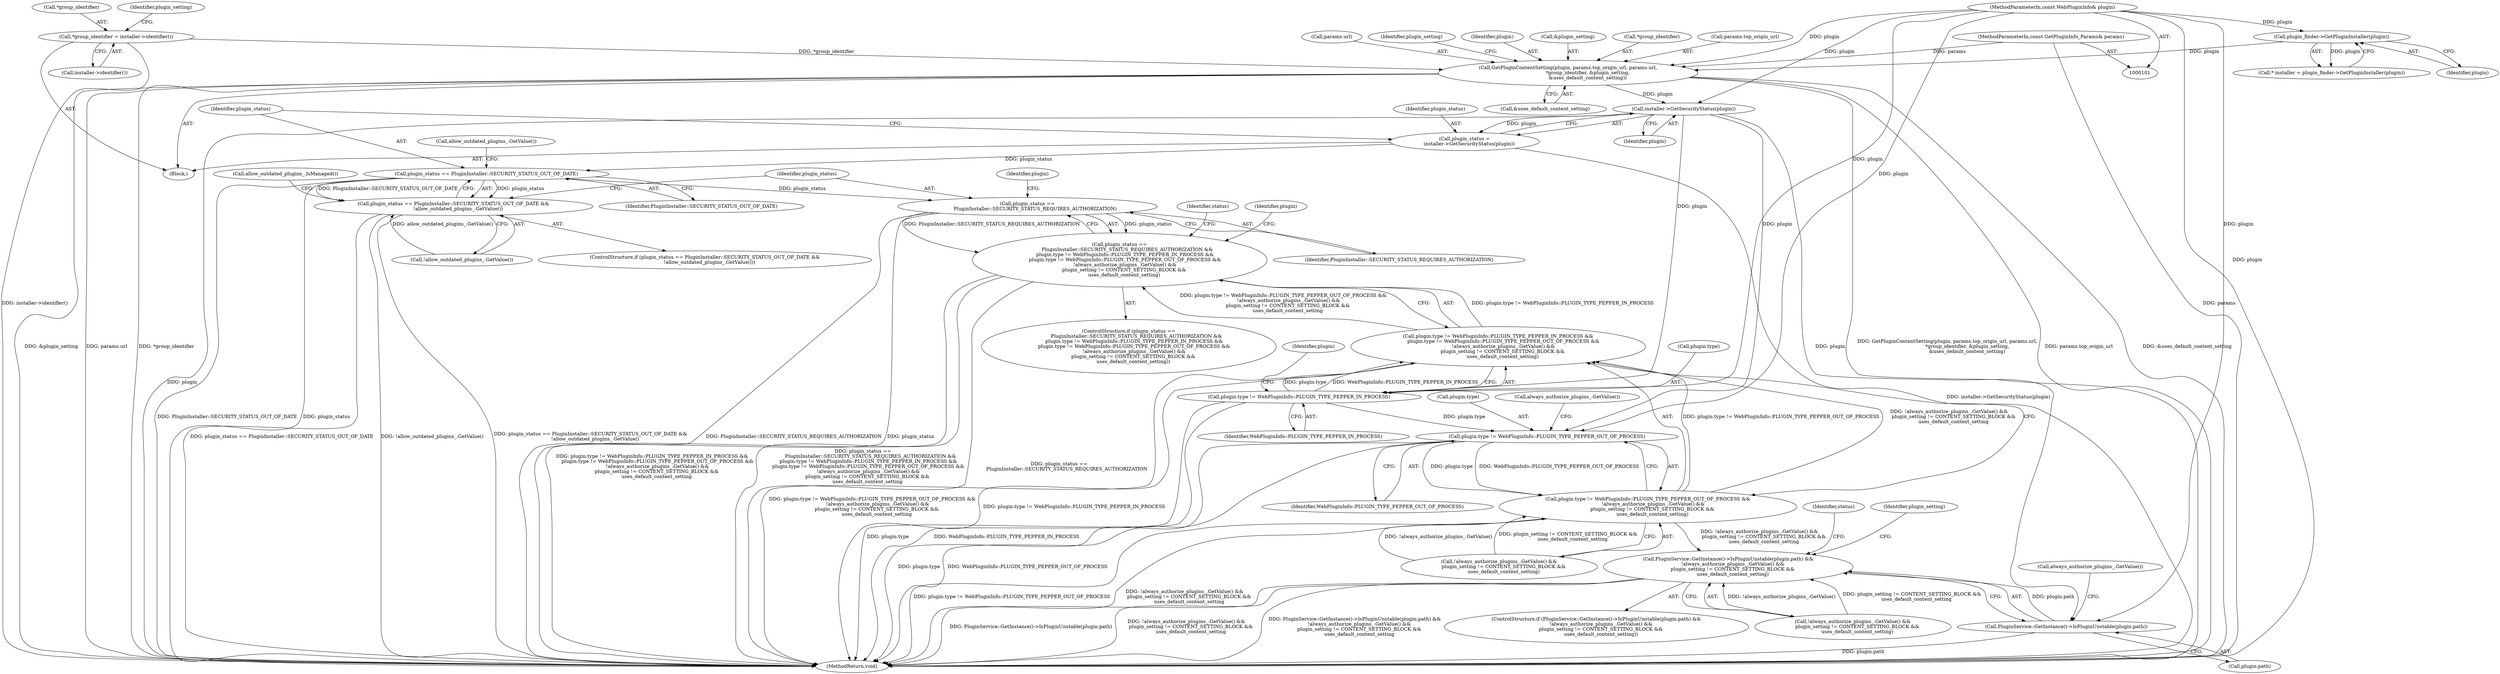 digraph "0_Chrome_ef97ce340c462d5212336f09bf8075d1cb10faa4@pointer" {
"1000130" [label="(Call,GetPluginContentSetting(plugin, params.top_origin_url, params.url,\n                          *group_identifier, &plugin_setting,\n                          &uses_default_content_setting))"];
"1000112" [label="(Call,plugin_finder->GetPluginInstaller(plugin))"];
"1000103" [label="(MethodParameterIn,const WebPluginInfo& plugin)"];
"1000102" [label="(MethodParameterIn,const GetPluginInfo_Params& params)"];
"1000118" [label="(Call,*group_identifier = installer->identifier())"];
"1000151" [label="(Call,installer->GetSecurityStatus(plugin))"];
"1000149" [label="(Call,plugin_status =\n      installer->GetSecurityStatus(plugin))"];
"1000155" [label="(Call,plugin_status == PluginInstaller::SECURITY_STATUS_OUT_OF_DATE)"];
"1000154" [label="(Call,plugin_status == PluginInstaller::SECURITY_STATUS_OUT_OF_DATE &&\n      !allow_outdated_plugins_.GetValue())"];
"1000179" [label="(Call,plugin_status ==\n          PluginInstaller::SECURITY_STATUS_REQUIRES_AUTHORIZATION)"];
"1000178" [label="(Call,plugin_status ==\n          PluginInstaller::SECURITY_STATUS_REQUIRES_AUTHORIZATION &&\n       plugin.type != WebPluginInfo::PLUGIN_TYPE_PEPPER_IN_PROCESS &&\n       plugin.type != WebPluginInfo::PLUGIN_TYPE_PEPPER_OUT_OF_PROCESS &&\n       !always_authorize_plugins_.GetValue() &&\n      plugin_setting != CONTENT_SETTING_BLOCK &&\n      uses_default_content_setting)"];
"1000183" [label="(Call,plugin.type != WebPluginInfo::PLUGIN_TYPE_PEPPER_IN_PROCESS)"];
"1000182" [label="(Call,plugin.type != WebPluginInfo::PLUGIN_TYPE_PEPPER_IN_PROCESS &&\n       plugin.type != WebPluginInfo::PLUGIN_TYPE_PEPPER_OUT_OF_PROCESS &&\n       !always_authorize_plugins_.GetValue() &&\n      plugin_setting != CONTENT_SETTING_BLOCK &&\n      uses_default_content_setting)"];
"1000189" [label="(Call,plugin.type != WebPluginInfo::PLUGIN_TYPE_PEPPER_OUT_OF_PROCESS)"];
"1000188" [label="(Call,plugin.type != WebPluginInfo::PLUGIN_TYPE_PEPPER_OUT_OF_PROCESS &&\n       !always_authorize_plugins_.GetValue() &&\n      plugin_setting != CONTENT_SETTING_BLOCK &&\n      uses_default_content_setting)"];
"1000210" [label="(Call,PluginService::GetInstance()->IsPluginUnstable(plugin.path) &&\n      !always_authorize_plugins_.GetValue() &&\n      plugin_setting != CONTENT_SETTING_BLOCK &&\n      uses_default_content_setting)"];
"1000211" [label="(Call,PluginService::GetInstance()->IsPluginUnstable(plugin.path))"];
"1000187" [label="(Identifier,WebPluginInfo::PLUGIN_TYPE_PEPPER_IN_PROCESS)"];
"1000249" [label="(MethodReturn,void)"];
"1000130" [label="(Call,GetPluginContentSetting(plugin, params.top_origin_url, params.url,\n                          *group_identifier, &plugin_setting,\n                          &uses_default_content_setting))"];
"1000113" [label="(Identifier,plugin)"];
"1000146" [label="(Identifier,plugin_setting)"];
"1000131" [label="(Identifier,plugin)"];
"1000142" [label="(Call,&uses_default_content_setting)"];
"1000140" [label="(Call,&plugin_setting)"];
"1000185" [label="(Identifier,plugin)"];
"1000209" [label="(ControlStructure,if (PluginService::GetInstance()->IsPluginUnstable(plugin.path) &&\n      !always_authorize_plugins_.GetValue() &&\n      plugin_setting != CONTENT_SETTING_BLOCK &&\n      uses_default_content_setting))"];
"1000232" [label="(Identifier,plugin_setting)"];
"1000193" [label="(Identifier,WebPluginInfo::PLUGIN_TYPE_PEPPER_OUT_OF_PROCESS)"];
"1000183" [label="(Call,plugin.type != WebPluginInfo::PLUGIN_TYPE_PEPPER_IN_PROCESS)"];
"1000119" [label="(Call,*group_identifier)"];
"1000212" [label="(Call,plugin.path)"];
"1000189" [label="(Call,plugin.type != WebPluginInfo::PLUGIN_TYPE_PEPPER_OUT_OF_PROCESS)"];
"1000150" [label="(Identifier,plugin_status)"];
"1000155" [label="(Call,plugin_status == PluginInstaller::SECURITY_STATUS_OUT_OF_DATE)"];
"1000162" [label="(Call,allow_outdated_plugins_.IsManaged())"];
"1000124" [label="(Identifier,plugin_setting)"];
"1000226" [label="(Identifier,status)"];
"1000177" [label="(ControlStructure,if (plugin_status ==\n          PluginInstaller::SECURITY_STATUS_REQUIRES_AUTHORIZATION &&\n       plugin.type != WebPluginInfo::PLUGIN_TYPE_PEPPER_IN_PROCESS &&\n       plugin.type != WebPluginInfo::PLUGIN_TYPE_PEPPER_OUT_OF_PROCESS &&\n       !always_authorize_plugins_.GetValue() &&\n      plugin_setting != CONTENT_SETTING_BLOCK &&\n      uses_default_content_setting))"];
"1000152" [label="(Identifier,plugin)"];
"1000181" [label="(Identifier,PluginInstaller::SECURITY_STATUS_REQUIRES_AUTHORIZATION)"];
"1000180" [label="(Identifier,plugin_status)"];
"1000190" [label="(Call,plugin.type)"];
"1000194" [label="(Call,!always_authorize_plugins_.GetValue() &&\n      plugin_setting != CONTENT_SETTING_BLOCK &&\n      uses_default_content_setting)"];
"1000159" [label="(Call,allow_outdated_plugins_.GetValue())"];
"1000184" [label="(Call,plugin.type)"];
"1000138" [label="(Call,*group_identifier)"];
"1000132" [label="(Call,params.top_origin_url)"];
"1000108" [label="(Block,)"];
"1000135" [label="(Call,params.url)"];
"1000178" [label="(Call,plugin_status ==\n          PluginInstaller::SECURITY_STATUS_REQUIRES_AUTHORIZATION &&\n       plugin.type != WebPluginInfo::PLUGIN_TYPE_PEPPER_IN_PROCESS &&\n       plugin.type != WebPluginInfo::PLUGIN_TYPE_PEPPER_OUT_OF_PROCESS &&\n       !always_authorize_plugins_.GetValue() &&\n      plugin_setting != CONTENT_SETTING_BLOCK &&\n      uses_default_content_setting)"];
"1000196" [label="(Call,always_authorize_plugins_.GetValue())"];
"1000157" [label="(Identifier,PluginInstaller::SECURITY_STATUS_OUT_OF_DATE)"];
"1000188" [label="(Call,plugin.type != WebPluginInfo::PLUGIN_TYPE_PEPPER_OUT_OF_PROCESS &&\n       !always_authorize_plugins_.GetValue() &&\n      plugin_setting != CONTENT_SETTING_BLOCK &&\n      uses_default_content_setting)"];
"1000158" [label="(Call,!allow_outdated_plugins_.GetValue())"];
"1000112" [label="(Call,plugin_finder->GetPluginInstaller(plugin))"];
"1000211" [label="(Call,PluginService::GetInstance()->IsPluginUnstable(plugin.path))"];
"1000153" [label="(ControlStructure,if (plugin_status == PluginInstaller::SECURITY_STATUS_OUT_OF_DATE &&\n      !allow_outdated_plugins_.GetValue()))"];
"1000191" [label="(Identifier,plugin)"];
"1000103" [label="(MethodParameterIn,const WebPluginInfo& plugin)"];
"1000213" [label="(Identifier,plugin)"];
"1000156" [label="(Identifier,plugin_status)"];
"1000149" [label="(Call,plugin_status =\n      installer->GetSecurityStatus(plugin))"];
"1000215" [label="(Call,!always_authorize_plugins_.GetValue() &&\n      plugin_setting != CONTENT_SETTING_BLOCK &&\n      uses_default_content_setting)"];
"1000151" [label="(Call,installer->GetSecurityStatus(plugin))"];
"1000110" [label="(Call,* installer = plugin_finder->GetPluginInstaller(plugin))"];
"1000179" [label="(Call,plugin_status ==\n          PluginInstaller::SECURITY_STATUS_REQUIRES_AUTHORIZATION)"];
"1000205" [label="(Identifier,status)"];
"1000154" [label="(Call,plugin_status == PluginInstaller::SECURITY_STATUS_OUT_OF_DATE &&\n      !allow_outdated_plugins_.GetValue())"];
"1000118" [label="(Call,*group_identifier = installer->identifier())"];
"1000121" [label="(Call,installer->identifier())"];
"1000102" [label="(MethodParameterIn,const GetPluginInfo_Params& params)"];
"1000210" [label="(Call,PluginService::GetInstance()->IsPluginUnstable(plugin.path) &&\n      !always_authorize_plugins_.GetValue() &&\n      plugin_setting != CONTENT_SETTING_BLOCK &&\n      uses_default_content_setting)"];
"1000217" [label="(Call,always_authorize_plugins_.GetValue())"];
"1000182" [label="(Call,plugin.type != WebPluginInfo::PLUGIN_TYPE_PEPPER_IN_PROCESS &&\n       plugin.type != WebPluginInfo::PLUGIN_TYPE_PEPPER_OUT_OF_PROCESS &&\n       !always_authorize_plugins_.GetValue() &&\n      plugin_setting != CONTENT_SETTING_BLOCK &&\n      uses_default_content_setting)"];
"1000130" -> "1000108"  [label="AST: "];
"1000130" -> "1000142"  [label="CFG: "];
"1000131" -> "1000130"  [label="AST: "];
"1000132" -> "1000130"  [label="AST: "];
"1000135" -> "1000130"  [label="AST: "];
"1000138" -> "1000130"  [label="AST: "];
"1000140" -> "1000130"  [label="AST: "];
"1000142" -> "1000130"  [label="AST: "];
"1000146" -> "1000130"  [label="CFG: "];
"1000130" -> "1000249"  [label="DDG: GetPluginContentSetting(plugin, params.top_origin_url, params.url,\n                          *group_identifier, &plugin_setting,\n                          &uses_default_content_setting)"];
"1000130" -> "1000249"  [label="DDG: &uses_default_content_setting"];
"1000130" -> "1000249"  [label="DDG: params.top_origin_url"];
"1000130" -> "1000249"  [label="DDG: &plugin_setting"];
"1000130" -> "1000249"  [label="DDG: params.url"];
"1000130" -> "1000249"  [label="DDG: *group_identifier"];
"1000112" -> "1000130"  [label="DDG: plugin"];
"1000103" -> "1000130"  [label="DDG: plugin"];
"1000102" -> "1000130"  [label="DDG: params"];
"1000118" -> "1000130"  [label="DDG: *group_identifier"];
"1000130" -> "1000151"  [label="DDG: plugin"];
"1000112" -> "1000110"  [label="AST: "];
"1000112" -> "1000113"  [label="CFG: "];
"1000113" -> "1000112"  [label="AST: "];
"1000110" -> "1000112"  [label="CFG: "];
"1000112" -> "1000110"  [label="DDG: plugin"];
"1000103" -> "1000112"  [label="DDG: plugin"];
"1000103" -> "1000101"  [label="AST: "];
"1000103" -> "1000249"  [label="DDG: plugin"];
"1000103" -> "1000151"  [label="DDG: plugin"];
"1000103" -> "1000183"  [label="DDG: plugin"];
"1000103" -> "1000189"  [label="DDG: plugin"];
"1000103" -> "1000211"  [label="DDG: plugin"];
"1000102" -> "1000101"  [label="AST: "];
"1000102" -> "1000249"  [label="DDG: params"];
"1000118" -> "1000108"  [label="AST: "];
"1000118" -> "1000121"  [label="CFG: "];
"1000119" -> "1000118"  [label="AST: "];
"1000121" -> "1000118"  [label="AST: "];
"1000124" -> "1000118"  [label="CFG: "];
"1000118" -> "1000249"  [label="DDG: installer->identifier()"];
"1000151" -> "1000149"  [label="AST: "];
"1000151" -> "1000152"  [label="CFG: "];
"1000152" -> "1000151"  [label="AST: "];
"1000149" -> "1000151"  [label="CFG: "];
"1000151" -> "1000249"  [label="DDG: plugin"];
"1000151" -> "1000149"  [label="DDG: plugin"];
"1000151" -> "1000183"  [label="DDG: plugin"];
"1000151" -> "1000189"  [label="DDG: plugin"];
"1000151" -> "1000211"  [label="DDG: plugin"];
"1000149" -> "1000108"  [label="AST: "];
"1000150" -> "1000149"  [label="AST: "];
"1000156" -> "1000149"  [label="CFG: "];
"1000149" -> "1000249"  [label="DDG: installer->GetSecurityStatus(plugin)"];
"1000149" -> "1000155"  [label="DDG: plugin_status"];
"1000155" -> "1000154"  [label="AST: "];
"1000155" -> "1000157"  [label="CFG: "];
"1000156" -> "1000155"  [label="AST: "];
"1000157" -> "1000155"  [label="AST: "];
"1000159" -> "1000155"  [label="CFG: "];
"1000154" -> "1000155"  [label="CFG: "];
"1000155" -> "1000249"  [label="DDG: PluginInstaller::SECURITY_STATUS_OUT_OF_DATE"];
"1000155" -> "1000249"  [label="DDG: plugin_status"];
"1000155" -> "1000154"  [label="DDG: plugin_status"];
"1000155" -> "1000154"  [label="DDG: PluginInstaller::SECURITY_STATUS_OUT_OF_DATE"];
"1000155" -> "1000179"  [label="DDG: plugin_status"];
"1000154" -> "1000153"  [label="AST: "];
"1000154" -> "1000158"  [label="CFG: "];
"1000158" -> "1000154"  [label="AST: "];
"1000162" -> "1000154"  [label="CFG: "];
"1000180" -> "1000154"  [label="CFG: "];
"1000154" -> "1000249"  [label="DDG: plugin_status == PluginInstaller::SECURITY_STATUS_OUT_OF_DATE"];
"1000154" -> "1000249"  [label="DDG: !allow_outdated_plugins_.GetValue()"];
"1000154" -> "1000249"  [label="DDG: plugin_status == PluginInstaller::SECURITY_STATUS_OUT_OF_DATE &&\n      !allow_outdated_plugins_.GetValue()"];
"1000158" -> "1000154"  [label="DDG: allow_outdated_plugins_.GetValue()"];
"1000179" -> "1000178"  [label="AST: "];
"1000179" -> "1000181"  [label="CFG: "];
"1000180" -> "1000179"  [label="AST: "];
"1000181" -> "1000179"  [label="AST: "];
"1000185" -> "1000179"  [label="CFG: "];
"1000178" -> "1000179"  [label="CFG: "];
"1000179" -> "1000249"  [label="DDG: PluginInstaller::SECURITY_STATUS_REQUIRES_AUTHORIZATION"];
"1000179" -> "1000249"  [label="DDG: plugin_status"];
"1000179" -> "1000178"  [label="DDG: plugin_status"];
"1000179" -> "1000178"  [label="DDG: PluginInstaller::SECURITY_STATUS_REQUIRES_AUTHORIZATION"];
"1000178" -> "1000177"  [label="AST: "];
"1000178" -> "1000182"  [label="CFG: "];
"1000182" -> "1000178"  [label="AST: "];
"1000205" -> "1000178"  [label="CFG: "];
"1000213" -> "1000178"  [label="CFG: "];
"1000178" -> "1000249"  [label="DDG: plugin.type != WebPluginInfo::PLUGIN_TYPE_PEPPER_IN_PROCESS &&\n       plugin.type != WebPluginInfo::PLUGIN_TYPE_PEPPER_OUT_OF_PROCESS &&\n       !always_authorize_plugins_.GetValue() &&\n      plugin_setting != CONTENT_SETTING_BLOCK &&\n      uses_default_content_setting"];
"1000178" -> "1000249"  [label="DDG: plugin_status ==\n          PluginInstaller::SECURITY_STATUS_REQUIRES_AUTHORIZATION &&\n       plugin.type != WebPluginInfo::PLUGIN_TYPE_PEPPER_IN_PROCESS &&\n       plugin.type != WebPluginInfo::PLUGIN_TYPE_PEPPER_OUT_OF_PROCESS &&\n       !always_authorize_plugins_.GetValue() &&\n      plugin_setting != CONTENT_SETTING_BLOCK &&\n      uses_default_content_setting"];
"1000178" -> "1000249"  [label="DDG: plugin_status ==\n          PluginInstaller::SECURITY_STATUS_REQUIRES_AUTHORIZATION"];
"1000182" -> "1000178"  [label="DDG: plugin.type != WebPluginInfo::PLUGIN_TYPE_PEPPER_IN_PROCESS"];
"1000182" -> "1000178"  [label="DDG: plugin.type != WebPluginInfo::PLUGIN_TYPE_PEPPER_OUT_OF_PROCESS &&\n       !always_authorize_plugins_.GetValue() &&\n      plugin_setting != CONTENT_SETTING_BLOCK &&\n      uses_default_content_setting"];
"1000183" -> "1000182"  [label="AST: "];
"1000183" -> "1000187"  [label="CFG: "];
"1000184" -> "1000183"  [label="AST: "];
"1000187" -> "1000183"  [label="AST: "];
"1000191" -> "1000183"  [label="CFG: "];
"1000182" -> "1000183"  [label="CFG: "];
"1000183" -> "1000249"  [label="DDG: WebPluginInfo::PLUGIN_TYPE_PEPPER_IN_PROCESS"];
"1000183" -> "1000249"  [label="DDG: plugin.type"];
"1000183" -> "1000182"  [label="DDG: plugin.type"];
"1000183" -> "1000182"  [label="DDG: WebPluginInfo::PLUGIN_TYPE_PEPPER_IN_PROCESS"];
"1000183" -> "1000189"  [label="DDG: plugin.type"];
"1000182" -> "1000188"  [label="CFG: "];
"1000188" -> "1000182"  [label="AST: "];
"1000182" -> "1000249"  [label="DDG: plugin.type != WebPluginInfo::PLUGIN_TYPE_PEPPER_OUT_OF_PROCESS &&\n       !always_authorize_plugins_.GetValue() &&\n      plugin_setting != CONTENT_SETTING_BLOCK &&\n      uses_default_content_setting"];
"1000182" -> "1000249"  [label="DDG: plugin.type != WebPluginInfo::PLUGIN_TYPE_PEPPER_IN_PROCESS"];
"1000188" -> "1000182"  [label="DDG: plugin.type != WebPluginInfo::PLUGIN_TYPE_PEPPER_OUT_OF_PROCESS"];
"1000188" -> "1000182"  [label="DDG: !always_authorize_plugins_.GetValue() &&\n      plugin_setting != CONTENT_SETTING_BLOCK &&\n      uses_default_content_setting"];
"1000189" -> "1000188"  [label="AST: "];
"1000189" -> "1000193"  [label="CFG: "];
"1000190" -> "1000189"  [label="AST: "];
"1000193" -> "1000189"  [label="AST: "];
"1000196" -> "1000189"  [label="CFG: "];
"1000188" -> "1000189"  [label="CFG: "];
"1000189" -> "1000249"  [label="DDG: plugin.type"];
"1000189" -> "1000249"  [label="DDG: WebPluginInfo::PLUGIN_TYPE_PEPPER_OUT_OF_PROCESS"];
"1000189" -> "1000188"  [label="DDG: plugin.type"];
"1000189" -> "1000188"  [label="DDG: WebPluginInfo::PLUGIN_TYPE_PEPPER_OUT_OF_PROCESS"];
"1000188" -> "1000194"  [label="CFG: "];
"1000194" -> "1000188"  [label="AST: "];
"1000188" -> "1000249"  [label="DDG: !always_authorize_plugins_.GetValue() &&\n      plugin_setting != CONTENT_SETTING_BLOCK &&\n      uses_default_content_setting"];
"1000188" -> "1000249"  [label="DDG: plugin.type != WebPluginInfo::PLUGIN_TYPE_PEPPER_OUT_OF_PROCESS"];
"1000194" -> "1000188"  [label="DDG: !always_authorize_plugins_.GetValue()"];
"1000194" -> "1000188"  [label="DDG: plugin_setting != CONTENT_SETTING_BLOCK &&\n      uses_default_content_setting"];
"1000188" -> "1000210"  [label="DDG: !always_authorize_plugins_.GetValue() &&\n      plugin_setting != CONTENT_SETTING_BLOCK &&\n      uses_default_content_setting"];
"1000210" -> "1000209"  [label="AST: "];
"1000210" -> "1000211"  [label="CFG: "];
"1000210" -> "1000215"  [label="CFG: "];
"1000211" -> "1000210"  [label="AST: "];
"1000215" -> "1000210"  [label="AST: "];
"1000226" -> "1000210"  [label="CFG: "];
"1000232" -> "1000210"  [label="CFG: "];
"1000210" -> "1000249"  [label="DDG: PluginService::GetInstance()->IsPluginUnstable(plugin.path) &&\n      !always_authorize_plugins_.GetValue() &&\n      plugin_setting != CONTENT_SETTING_BLOCK &&\n      uses_default_content_setting"];
"1000210" -> "1000249"  [label="DDG: PluginService::GetInstance()->IsPluginUnstable(plugin.path)"];
"1000210" -> "1000249"  [label="DDG: !always_authorize_plugins_.GetValue() &&\n      plugin_setting != CONTENT_SETTING_BLOCK &&\n      uses_default_content_setting"];
"1000211" -> "1000210"  [label="DDG: plugin.path"];
"1000215" -> "1000210"  [label="DDG: !always_authorize_plugins_.GetValue()"];
"1000215" -> "1000210"  [label="DDG: plugin_setting != CONTENT_SETTING_BLOCK &&\n      uses_default_content_setting"];
"1000211" -> "1000212"  [label="CFG: "];
"1000212" -> "1000211"  [label="AST: "];
"1000217" -> "1000211"  [label="CFG: "];
"1000211" -> "1000249"  [label="DDG: plugin.path"];
}
